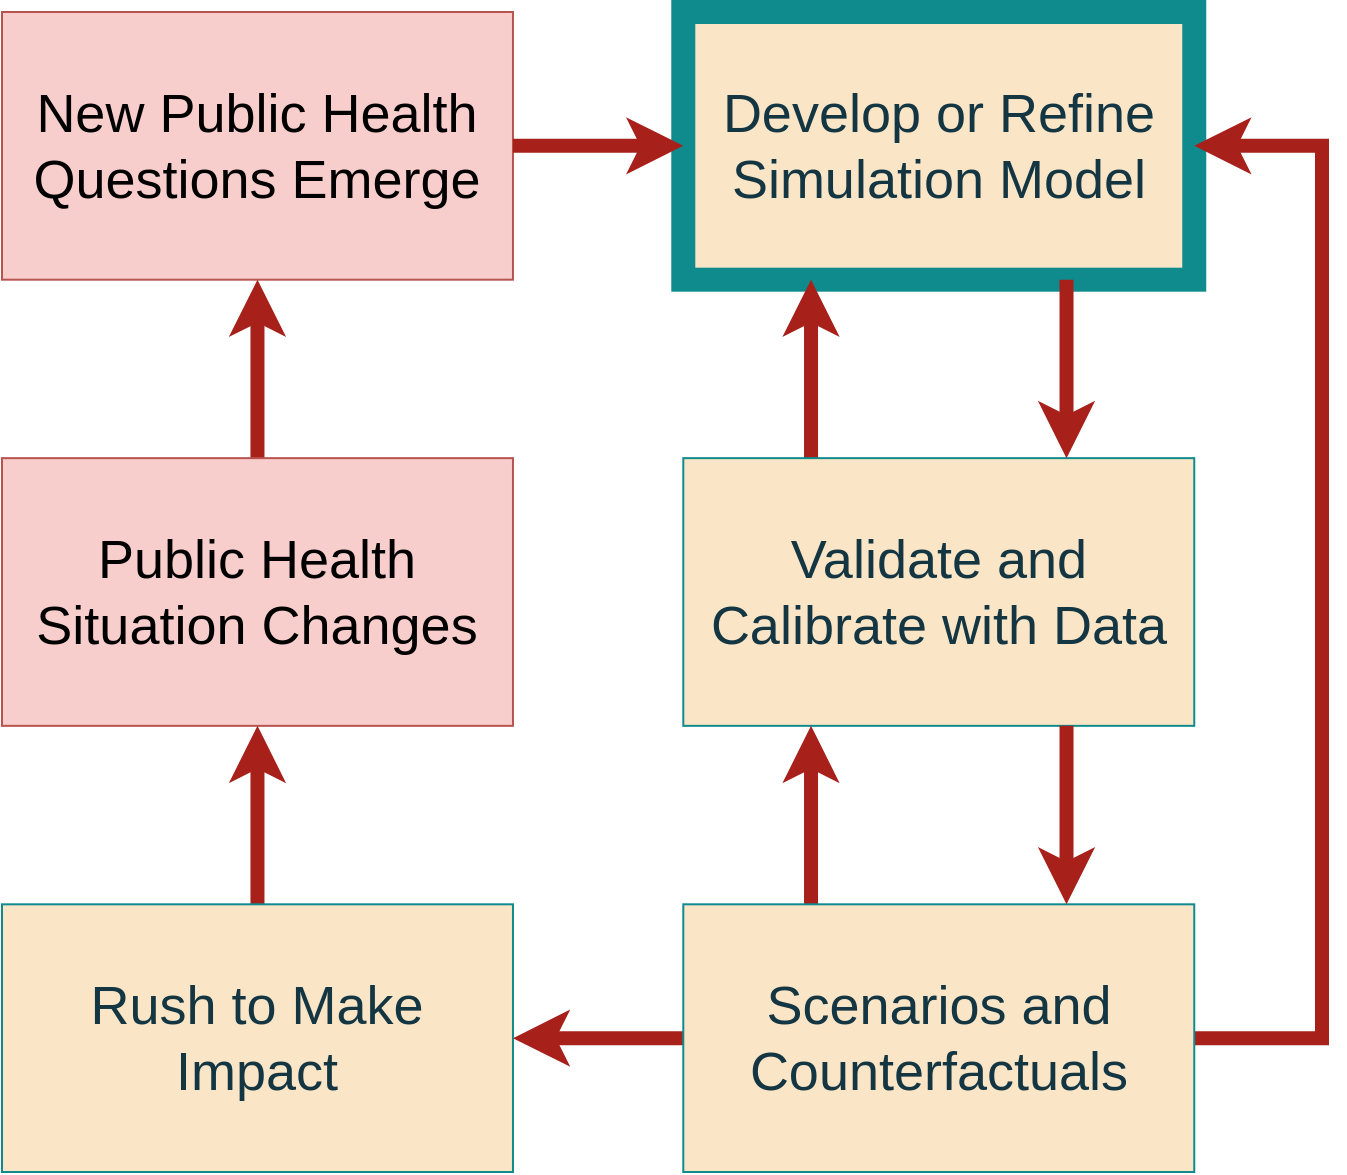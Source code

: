<mxfile version="22.0.0" type="device">
  <diagram name="Page-1" id="VOR4tu9_ZjBC9lopk4ZI">
    <mxGraphModel dx="1004" dy="1836" grid="1" gridSize="10" guides="1" tooltips="1" connect="1" arrows="1" fold="1" page="1" pageScale="1" pageWidth="850" pageHeight="1100" math="0" shadow="0">
      <root>
        <mxCell id="0" />
        <mxCell id="1" parent="0" />
        <mxCell id="jV8n518JDdfUluvVExIO-7" value="New Public Health Questions Emerge" style="rounded=0;whiteSpace=wrap;html=1;strokeColor=#b85450;fillColor=#f8cecc;fontSize=27;" vertex="1" parent="1">
          <mxGeometry width="255.484" height="133.846" as="geometry" />
        </mxCell>
        <mxCell id="jV8n518JDdfUluvVExIO-27" style="edgeStyle=none;shape=connector;rounded=0;orthogonalLoop=1;jettySize=auto;html=1;exitX=0.5;exitY=0;exitDx=0;exitDy=0;entryX=0.5;entryY=1;entryDx=0;entryDy=0;labelBackgroundColor=default;strokeColor=#A8201A;strokeWidth=7;align=center;verticalAlign=middle;fontFamily=Helvetica;fontSize=27;fontColor=#143642;endArrow=classic;fillColor=#FAE5C7;" edge="1" parent="1" source="jV8n518JDdfUluvVExIO-8" target="jV8n518JDdfUluvVExIO-7">
          <mxGeometry relative="1" as="geometry" />
        </mxCell>
        <mxCell id="jV8n518JDdfUluvVExIO-8" value="Public Health Situation Changes" style="rounded=0;whiteSpace=wrap;html=1;strokeColor=#b85450;fillColor=#f8cecc;fontSize=27;" vertex="1" parent="1">
          <mxGeometry y="223.077" width="255.484" height="133.846" as="geometry" />
        </mxCell>
        <mxCell id="jV8n518JDdfUluvVExIO-9" value="Develop or Refine Simulation Model" style="rounded=0;whiteSpace=wrap;html=1;strokeColor=#0F8B8D;fontColor=#143642;fillColor=#FAE5C7;fontSize=27;strokeWidth=12;" vertex="1" parent="1">
          <mxGeometry x="340.645" width="255.484" height="133.846" as="geometry" />
        </mxCell>
        <mxCell id="jV8n518JDdfUluvVExIO-22" style="rounded=0;orthogonalLoop=1;jettySize=auto;html=1;exitX=1;exitY=0.5;exitDx=0;exitDy=0;entryX=0;entryY=0.5;entryDx=0;entryDy=0;strokeColor=#A8201A;fontColor=#143642;fillColor=#FAE5C7;strokeWidth=7;fontSize=27;" edge="1" parent="1" source="jV8n518JDdfUluvVExIO-7" target="jV8n518JDdfUluvVExIO-9">
          <mxGeometry relative="1" as="geometry" />
        </mxCell>
        <mxCell id="jV8n518JDdfUluvVExIO-37" style="edgeStyle=none;shape=connector;rounded=0;orthogonalLoop=1;jettySize=auto;html=1;exitX=0.25;exitY=0;exitDx=0;exitDy=0;entryX=0.25;entryY=1;entryDx=0;entryDy=0;labelBackgroundColor=default;strokeColor=#A8201A;strokeWidth=7;align=center;verticalAlign=middle;fontFamily=Helvetica;fontSize=27;fontColor=#143642;endArrow=classic;fillColor=#FAE5C7;" edge="1" parent="1" source="jV8n518JDdfUluvVExIO-10" target="jV8n518JDdfUluvVExIO-9">
          <mxGeometry relative="1" as="geometry" />
        </mxCell>
        <mxCell id="jV8n518JDdfUluvVExIO-10" value="Validate and &lt;br style=&quot;font-size: 27px;&quot;&gt;Calibrate with Data" style="rounded=0;whiteSpace=wrap;html=1;strokeColor=#0F8B8D;fontColor=#143642;fillColor=#FAE5C7;fontSize=27;" vertex="1" parent="1">
          <mxGeometry x="340.645" y="223.077" width="255.484" height="133.846" as="geometry" />
        </mxCell>
        <mxCell id="jV8n518JDdfUluvVExIO-34" style="edgeStyle=none;shape=connector;rounded=0;orthogonalLoop=1;jettySize=auto;html=1;exitX=0.75;exitY=1;exitDx=0;exitDy=0;entryX=0.75;entryY=0;entryDx=0;entryDy=0;labelBackgroundColor=default;strokeColor=#A8201A;strokeWidth=7;align=center;verticalAlign=middle;fontFamily=Helvetica;fontSize=27;fontColor=#143642;endArrow=classic;fillColor=#FAE5C7;" edge="1" parent="1" source="jV8n518JDdfUluvVExIO-9" target="jV8n518JDdfUluvVExIO-10">
          <mxGeometry relative="1" as="geometry" />
        </mxCell>
        <mxCell id="jV8n518JDdfUluvVExIO-26" style="edgeStyle=none;shape=connector;rounded=0;orthogonalLoop=1;jettySize=auto;html=1;exitX=0.5;exitY=0;exitDx=0;exitDy=0;entryX=0.5;entryY=1;entryDx=0;entryDy=0;labelBackgroundColor=default;strokeColor=#A8201A;strokeWidth=7;align=center;verticalAlign=middle;fontFamily=Helvetica;fontSize=27;fontColor=#143642;endArrow=classic;fillColor=#FAE5C7;" edge="1" parent="1" source="jV8n518JDdfUluvVExIO-11" target="jV8n518JDdfUluvVExIO-8">
          <mxGeometry relative="1" as="geometry" />
        </mxCell>
        <mxCell id="jV8n518JDdfUluvVExIO-11" value="Rush to Make&lt;br style=&quot;font-size: 27px;&quot;&gt;Impact" style="rounded=0;whiteSpace=wrap;html=1;strokeColor=#0F8B8D;fontColor=#143642;fillColor=#FAE5C7;fontSize=27;" vertex="1" parent="1">
          <mxGeometry y="446.154" width="255.484" height="133.846" as="geometry" />
        </mxCell>
        <mxCell id="jV8n518JDdfUluvVExIO-30" style="edgeStyle=none;shape=connector;rounded=0;orthogonalLoop=1;jettySize=auto;html=1;exitX=0;exitY=0.5;exitDx=0;exitDy=0;entryX=1;entryY=0.5;entryDx=0;entryDy=0;labelBackgroundColor=default;strokeColor=#A8201A;strokeWidth=7;align=center;verticalAlign=middle;fontFamily=Helvetica;fontSize=27;fontColor=#143642;endArrow=classic;fillColor=#FAE5C7;" edge="1" parent="1" source="jV8n518JDdfUluvVExIO-28" target="jV8n518JDdfUluvVExIO-11">
          <mxGeometry relative="1" as="geometry" />
        </mxCell>
        <mxCell id="jV8n518JDdfUluvVExIO-33" style="edgeStyle=none;shape=connector;rounded=0;orthogonalLoop=1;jettySize=auto;html=1;exitX=1;exitY=0.5;exitDx=0;exitDy=0;entryX=1;entryY=0.5;entryDx=0;entryDy=0;labelBackgroundColor=default;strokeColor=#A8201A;strokeWidth=7;align=center;verticalAlign=middle;fontFamily=Helvetica;fontSize=27;fontColor=#143642;endArrow=classic;fillColor=#FAE5C7;" edge="1" parent="1" source="jV8n518JDdfUluvVExIO-28" target="jV8n518JDdfUluvVExIO-9">
          <mxGeometry relative="1" as="geometry">
            <Array as="points">
              <mxPoint x="660" y="513.077" />
              <mxPoint x="660" y="312.308" />
              <mxPoint x="660" y="66.923" />
            </Array>
          </mxGeometry>
        </mxCell>
        <mxCell id="jV8n518JDdfUluvVExIO-36" style="edgeStyle=none;shape=connector;rounded=0;orthogonalLoop=1;jettySize=auto;html=1;exitX=0.25;exitY=0;exitDx=0;exitDy=0;entryX=0.25;entryY=1;entryDx=0;entryDy=0;labelBackgroundColor=default;strokeColor=#A8201A;strokeWidth=7;align=center;verticalAlign=middle;fontFamily=Helvetica;fontSize=27;fontColor=#143642;endArrow=classic;fillColor=#FAE5C7;" edge="1" parent="1" source="jV8n518JDdfUluvVExIO-28" target="jV8n518JDdfUluvVExIO-10">
          <mxGeometry relative="1" as="geometry" />
        </mxCell>
        <mxCell id="jV8n518JDdfUluvVExIO-28" value="Scenarios and Counterfactuals" style="rounded=0;whiteSpace=wrap;html=1;strokeColor=#0F8B8D;fontColor=#143642;fillColor=#FAE5C7;fontSize=27;" vertex="1" parent="1">
          <mxGeometry x="340.645" y="446.154" width="255.484" height="133.846" as="geometry" />
        </mxCell>
        <mxCell id="jV8n518JDdfUluvVExIO-35" style="edgeStyle=none;shape=connector;rounded=0;orthogonalLoop=1;jettySize=auto;html=1;exitX=0.75;exitY=1;exitDx=0;exitDy=0;entryX=0.75;entryY=0;entryDx=0;entryDy=0;labelBackgroundColor=default;strokeColor=#A8201A;strokeWidth=7;align=center;verticalAlign=middle;fontFamily=Helvetica;fontSize=27;fontColor=#143642;endArrow=classic;fillColor=#FAE5C7;" edge="1" parent="1" source="jV8n518JDdfUluvVExIO-10" target="jV8n518JDdfUluvVExIO-28">
          <mxGeometry relative="1" as="geometry" />
        </mxCell>
      </root>
    </mxGraphModel>
  </diagram>
</mxfile>
